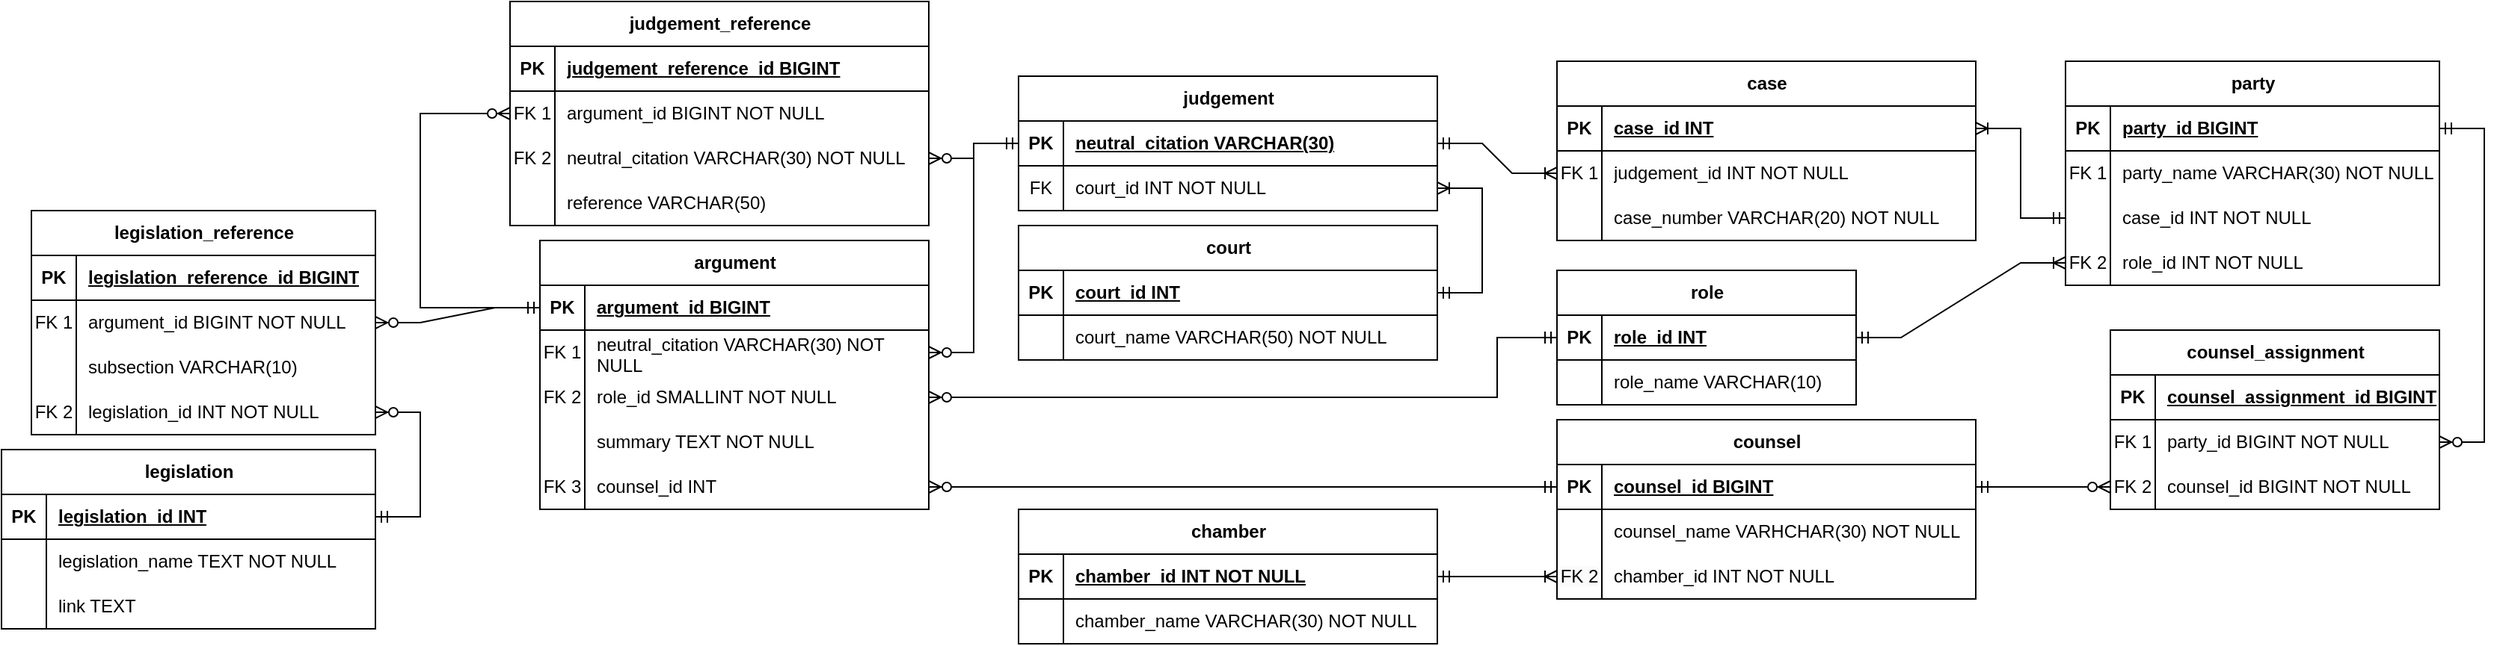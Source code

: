 <mxfile version="26.0.9">
  <diagram id="R2lEEEUBdFMjLlhIrx00" name="Page-1">
    <mxGraphModel dx="795" dy="743" grid="1" gridSize="10" guides="1" tooltips="1" connect="1" arrows="1" fold="1" page="1" pageScale="1" pageWidth="850" pageHeight="1100" math="0" shadow="0" extFonts="Permanent Marker^https://fonts.googleapis.com/css?family=Permanent+Marker">
      <root>
        <mxCell id="0" />
        <mxCell id="1" parent="0" />
        <mxCell id="CV0YebOS7dmAgbZEb4iB-15" value="legislation" style="shape=table;startSize=30;container=1;collapsible=1;childLayout=tableLayout;fixedRows=1;rowLines=0;fontStyle=1;align=center;resizeLast=1;html=1;" parent="1" vertex="1">
          <mxGeometry x="160" y="690" width="250" height="120" as="geometry">
            <mxRectangle x="170" y="360" width="70" height="30" as="alternateBounds" />
          </mxGeometry>
        </mxCell>
        <mxCell id="CV0YebOS7dmAgbZEb4iB-16" value="" style="shape=tableRow;horizontal=0;startSize=0;swimlaneHead=0;swimlaneBody=0;fillColor=none;collapsible=0;dropTarget=0;points=[[0,0.5],[1,0.5]];portConstraint=eastwest;top=0;left=0;right=0;bottom=1;" parent="CV0YebOS7dmAgbZEb4iB-15" vertex="1">
          <mxGeometry y="30" width="250" height="30" as="geometry" />
        </mxCell>
        <mxCell id="CV0YebOS7dmAgbZEb4iB-17" value="PK" style="shape=partialRectangle;connectable=0;fillColor=none;top=0;left=0;bottom=0;right=0;fontStyle=1;overflow=hidden;whiteSpace=wrap;html=1;" parent="CV0YebOS7dmAgbZEb4iB-16" vertex="1">
          <mxGeometry width="30" height="30" as="geometry">
            <mxRectangle width="30" height="30" as="alternateBounds" />
          </mxGeometry>
        </mxCell>
        <mxCell id="CV0YebOS7dmAgbZEb4iB-18" value="legislation_id INT" style="shape=partialRectangle;connectable=0;fillColor=none;top=0;left=0;bottom=0;right=0;align=left;spacingLeft=6;fontStyle=5;overflow=hidden;whiteSpace=wrap;html=1;" parent="CV0YebOS7dmAgbZEb4iB-16" vertex="1">
          <mxGeometry x="30" width="220" height="30" as="geometry">
            <mxRectangle width="220" height="30" as="alternateBounds" />
          </mxGeometry>
        </mxCell>
        <mxCell id="-IST_wuVm28trIJ8qBSs-10" value="" style="shape=tableRow;horizontal=0;startSize=0;swimlaneHead=0;swimlaneBody=0;fillColor=none;collapsible=0;dropTarget=0;points=[[0,0.5],[1,0.5]];portConstraint=eastwest;top=0;left=0;right=0;bottom=0;" vertex="1" parent="CV0YebOS7dmAgbZEb4iB-15">
          <mxGeometry y="60" width="250" height="30" as="geometry" />
        </mxCell>
        <mxCell id="-IST_wuVm28trIJ8qBSs-11" value="" style="shape=partialRectangle;connectable=0;fillColor=none;top=0;left=0;bottom=0;right=0;editable=1;overflow=hidden;whiteSpace=wrap;html=1;" vertex="1" parent="-IST_wuVm28trIJ8qBSs-10">
          <mxGeometry width="30" height="30" as="geometry">
            <mxRectangle width="30" height="30" as="alternateBounds" />
          </mxGeometry>
        </mxCell>
        <mxCell id="-IST_wuVm28trIJ8qBSs-12" value="legislation_name TEXT NOT NULL" style="shape=partialRectangle;connectable=0;fillColor=none;top=0;left=0;bottom=0;right=0;align=left;spacingLeft=6;overflow=hidden;whiteSpace=wrap;html=1;" vertex="1" parent="-IST_wuVm28trIJ8qBSs-10">
          <mxGeometry x="30" width="220" height="30" as="geometry">
            <mxRectangle width="220" height="30" as="alternateBounds" />
          </mxGeometry>
        </mxCell>
        <mxCell id="CV0YebOS7dmAgbZEb4iB-19" value="" style="shape=tableRow;horizontal=0;startSize=0;swimlaneHead=0;swimlaneBody=0;fillColor=none;collapsible=0;dropTarget=0;points=[[0,0.5],[1,0.5]];portConstraint=eastwest;top=0;left=0;right=0;bottom=0;" parent="CV0YebOS7dmAgbZEb4iB-15" vertex="1">
          <mxGeometry y="90" width="250" height="30" as="geometry" />
        </mxCell>
        <mxCell id="CV0YebOS7dmAgbZEb4iB-20" value="" style="shape=partialRectangle;connectable=0;fillColor=none;top=0;left=0;bottom=0;right=0;editable=1;overflow=hidden;whiteSpace=wrap;html=1;" parent="CV0YebOS7dmAgbZEb4iB-19" vertex="1">
          <mxGeometry width="30" height="30" as="geometry">
            <mxRectangle width="30" height="30" as="alternateBounds" />
          </mxGeometry>
        </mxCell>
        <mxCell id="CV0YebOS7dmAgbZEb4iB-21" value="link TEXT" style="shape=partialRectangle;connectable=0;fillColor=none;top=0;left=0;bottom=0;right=0;align=left;spacingLeft=6;overflow=hidden;whiteSpace=wrap;html=1;" parent="CV0YebOS7dmAgbZEb4iB-19" vertex="1">
          <mxGeometry x="30" width="220" height="30" as="geometry">
            <mxRectangle width="220" height="30" as="alternateBounds" />
          </mxGeometry>
        </mxCell>
        <mxCell id="CV0YebOS7dmAgbZEb4iB-29" value="" style="shape=partialRectangle;connectable=0;fillColor=none;top=0;left=0;bottom=0;right=0;editable=1;overflow=hidden;whiteSpace=wrap;html=1;" parent="1" vertex="1">
          <mxGeometry x="170" y="510" width="30" height="30" as="geometry">
            <mxRectangle width="30" height="30" as="alternateBounds" />
          </mxGeometry>
        </mxCell>
        <mxCell id="CV0YebOS7dmAgbZEb4iB-37" value="legislation_reference" style="shape=table;startSize=30;container=1;collapsible=1;childLayout=tableLayout;fixedRows=1;rowLines=0;fontStyle=1;align=center;resizeLast=1;html=1;" parent="1" vertex="1">
          <mxGeometry x="180" y="530" width="230" height="150" as="geometry" />
        </mxCell>
        <mxCell id="CV0YebOS7dmAgbZEb4iB-38" value="" style="shape=tableRow;horizontal=0;startSize=0;swimlaneHead=0;swimlaneBody=0;fillColor=none;collapsible=0;dropTarget=0;points=[[0,0.5],[1,0.5]];portConstraint=eastwest;top=0;left=0;right=0;bottom=1;" parent="CV0YebOS7dmAgbZEb4iB-37" vertex="1">
          <mxGeometry y="30" width="230" height="30" as="geometry" />
        </mxCell>
        <mxCell id="CV0YebOS7dmAgbZEb4iB-39" value="PK" style="shape=partialRectangle;connectable=0;fillColor=none;top=0;left=0;bottom=0;right=0;fontStyle=1;overflow=hidden;whiteSpace=wrap;html=1;" parent="CV0YebOS7dmAgbZEb4iB-38" vertex="1">
          <mxGeometry width="30" height="30" as="geometry">
            <mxRectangle width="30" height="30" as="alternateBounds" />
          </mxGeometry>
        </mxCell>
        <mxCell id="CV0YebOS7dmAgbZEb4iB-40" value="legislation_reference_id BIGINT" style="shape=partialRectangle;connectable=0;fillColor=none;top=0;left=0;bottom=0;right=0;align=left;spacingLeft=6;fontStyle=5;overflow=hidden;whiteSpace=wrap;html=1;" parent="CV0YebOS7dmAgbZEb4iB-38" vertex="1">
          <mxGeometry x="30" width="200" height="30" as="geometry">
            <mxRectangle width="200" height="30" as="alternateBounds" />
          </mxGeometry>
        </mxCell>
        <mxCell id="CV0YebOS7dmAgbZEb4iB-41" value="" style="shape=tableRow;horizontal=0;startSize=0;swimlaneHead=0;swimlaneBody=0;fillColor=none;collapsible=0;dropTarget=0;points=[[0,0.5],[1,0.5]];portConstraint=eastwest;top=0;left=0;right=0;bottom=0;" parent="CV0YebOS7dmAgbZEb4iB-37" vertex="1">
          <mxGeometry y="60" width="230" height="30" as="geometry" />
        </mxCell>
        <mxCell id="CV0YebOS7dmAgbZEb4iB-42" value="FK 1" style="shape=partialRectangle;connectable=0;fillColor=none;top=0;left=0;bottom=0;right=0;editable=1;overflow=hidden;whiteSpace=wrap;html=1;" parent="CV0YebOS7dmAgbZEb4iB-41" vertex="1">
          <mxGeometry width="30" height="30" as="geometry">
            <mxRectangle width="30" height="30" as="alternateBounds" />
          </mxGeometry>
        </mxCell>
        <mxCell id="CV0YebOS7dmAgbZEb4iB-43" value="argument_id BIGINT NOT NULL" style="shape=partialRectangle;connectable=0;fillColor=none;top=0;left=0;bottom=0;right=0;align=left;spacingLeft=6;overflow=hidden;whiteSpace=wrap;html=1;" parent="CV0YebOS7dmAgbZEb4iB-41" vertex="1">
          <mxGeometry x="30" width="200" height="30" as="geometry">
            <mxRectangle width="200" height="30" as="alternateBounds" />
          </mxGeometry>
        </mxCell>
        <mxCell id="CV0YebOS7dmAgbZEb4iB-44" value="" style="shape=tableRow;horizontal=0;startSize=0;swimlaneHead=0;swimlaneBody=0;fillColor=none;collapsible=0;dropTarget=0;points=[[0,0.5],[1,0.5]];portConstraint=eastwest;top=0;left=0;right=0;bottom=0;" parent="CV0YebOS7dmAgbZEb4iB-37" vertex="1">
          <mxGeometry y="90" width="230" height="30" as="geometry" />
        </mxCell>
        <mxCell id="CV0YebOS7dmAgbZEb4iB-45" value="" style="shape=partialRectangle;connectable=0;fillColor=none;top=0;left=0;bottom=0;right=0;editable=1;overflow=hidden;whiteSpace=wrap;html=1;" parent="CV0YebOS7dmAgbZEb4iB-44" vertex="1">
          <mxGeometry width="30" height="30" as="geometry">
            <mxRectangle width="30" height="30" as="alternateBounds" />
          </mxGeometry>
        </mxCell>
        <mxCell id="CV0YebOS7dmAgbZEb4iB-46" value="subsection VARCHAR(10)" style="shape=partialRectangle;connectable=0;fillColor=none;top=0;left=0;bottom=0;right=0;align=left;spacingLeft=6;overflow=hidden;whiteSpace=wrap;html=1;" parent="CV0YebOS7dmAgbZEb4iB-44" vertex="1">
          <mxGeometry x="30" width="200" height="30" as="geometry">
            <mxRectangle width="200" height="30" as="alternateBounds" />
          </mxGeometry>
        </mxCell>
        <mxCell id="wPUcsYE1D-krxuByo9XF-1" value="" style="shape=tableRow;horizontal=0;startSize=0;swimlaneHead=0;swimlaneBody=0;fillColor=none;collapsible=0;dropTarget=0;points=[[0,0.5],[1,0.5]];portConstraint=eastwest;top=0;left=0;right=0;bottom=0;" parent="CV0YebOS7dmAgbZEb4iB-37" vertex="1">
          <mxGeometry y="120" width="230" height="30" as="geometry" />
        </mxCell>
        <mxCell id="wPUcsYE1D-krxuByo9XF-2" value="FK 2" style="shape=partialRectangle;connectable=0;fillColor=none;top=0;left=0;bottom=0;right=0;editable=1;overflow=hidden;whiteSpace=wrap;html=1;" parent="wPUcsYE1D-krxuByo9XF-1" vertex="1">
          <mxGeometry width="30" height="30" as="geometry">
            <mxRectangle width="30" height="30" as="alternateBounds" />
          </mxGeometry>
        </mxCell>
        <mxCell id="wPUcsYE1D-krxuByo9XF-3" value="legislation_id INT NOT NULL" style="shape=partialRectangle;connectable=0;fillColor=none;top=0;left=0;bottom=0;right=0;align=left;spacingLeft=6;overflow=hidden;whiteSpace=wrap;html=1;" parent="wPUcsYE1D-krxuByo9XF-1" vertex="1">
          <mxGeometry x="30" width="200" height="30" as="geometry">
            <mxRectangle width="200" height="30" as="alternateBounds" />
          </mxGeometry>
        </mxCell>
        <mxCell id="CV0YebOS7dmAgbZEb4iB-52" value="judgement" style="shape=table;startSize=30;container=1;collapsible=1;childLayout=tableLayout;fixedRows=1;rowLines=0;fontStyle=1;align=center;resizeLast=1;html=1;" parent="1" vertex="1">
          <mxGeometry x="840" y="440" width="280" height="90" as="geometry" />
        </mxCell>
        <mxCell id="CV0YebOS7dmAgbZEb4iB-53" value="" style="shape=tableRow;horizontal=0;startSize=0;swimlaneHead=0;swimlaneBody=0;fillColor=none;collapsible=0;dropTarget=0;points=[[0,0.5],[1,0.5]];portConstraint=eastwest;top=0;left=0;right=0;bottom=1;" parent="CV0YebOS7dmAgbZEb4iB-52" vertex="1">
          <mxGeometry y="30" width="280" height="30" as="geometry" />
        </mxCell>
        <mxCell id="CV0YebOS7dmAgbZEb4iB-54" value="PK" style="shape=partialRectangle;connectable=0;fillColor=none;top=0;left=0;bottom=0;right=0;fontStyle=1;overflow=hidden;whiteSpace=wrap;html=1;" parent="CV0YebOS7dmAgbZEb4iB-53" vertex="1">
          <mxGeometry width="30" height="30" as="geometry">
            <mxRectangle width="30" height="30" as="alternateBounds" />
          </mxGeometry>
        </mxCell>
        <mxCell id="CV0YebOS7dmAgbZEb4iB-55" value="neutral_citation VARCHAR(30)" style="shape=partialRectangle;connectable=0;fillColor=none;top=0;left=0;bottom=0;right=0;align=left;spacingLeft=6;fontStyle=5;overflow=hidden;whiteSpace=wrap;html=1;" parent="CV0YebOS7dmAgbZEb4iB-53" vertex="1">
          <mxGeometry x="30" width="250" height="30" as="geometry">
            <mxRectangle width="250" height="30" as="alternateBounds" />
          </mxGeometry>
        </mxCell>
        <mxCell id="CV0YebOS7dmAgbZEb4iB-59" value="" style="shape=tableRow;horizontal=0;startSize=0;swimlaneHead=0;swimlaneBody=0;fillColor=none;collapsible=0;dropTarget=0;points=[[0,0.5],[1,0.5]];portConstraint=eastwest;top=0;left=0;right=0;bottom=0;" parent="CV0YebOS7dmAgbZEb4iB-52" vertex="1">
          <mxGeometry y="60" width="280" height="30" as="geometry" />
        </mxCell>
        <mxCell id="CV0YebOS7dmAgbZEb4iB-60" value="FK" style="shape=partialRectangle;connectable=0;fillColor=none;top=0;left=0;bottom=0;right=0;editable=1;overflow=hidden;whiteSpace=wrap;html=1;" parent="CV0YebOS7dmAgbZEb4iB-59" vertex="1">
          <mxGeometry width="30" height="30" as="geometry">
            <mxRectangle width="30" height="30" as="alternateBounds" />
          </mxGeometry>
        </mxCell>
        <mxCell id="CV0YebOS7dmAgbZEb4iB-61" value="court_id INT NOT NULL" style="shape=partialRectangle;connectable=0;fillColor=none;top=0;left=0;bottom=0;right=0;align=left;spacingLeft=6;overflow=hidden;whiteSpace=wrap;html=1;" parent="CV0YebOS7dmAgbZEb4iB-59" vertex="1">
          <mxGeometry x="30" width="250" height="30" as="geometry">
            <mxRectangle width="250" height="30" as="alternateBounds" />
          </mxGeometry>
        </mxCell>
        <mxCell id="CV0YebOS7dmAgbZEb4iB-69" value="judgement_reference" style="shape=table;startSize=30;container=1;collapsible=1;childLayout=tableLayout;fixedRows=1;rowLines=0;fontStyle=1;align=center;resizeLast=1;html=1;" parent="1" vertex="1">
          <mxGeometry x="500" y="390" width="280" height="150" as="geometry" />
        </mxCell>
        <mxCell id="CV0YebOS7dmAgbZEb4iB-70" value="" style="shape=tableRow;horizontal=0;startSize=0;swimlaneHead=0;swimlaneBody=0;fillColor=none;collapsible=0;dropTarget=0;points=[[0,0.5],[1,0.5]];portConstraint=eastwest;top=0;left=0;right=0;bottom=1;" parent="CV0YebOS7dmAgbZEb4iB-69" vertex="1">
          <mxGeometry y="30" width="280" height="30" as="geometry" />
        </mxCell>
        <mxCell id="CV0YebOS7dmAgbZEb4iB-71" value="PK" style="shape=partialRectangle;connectable=0;fillColor=none;top=0;left=0;bottom=0;right=0;fontStyle=1;overflow=hidden;whiteSpace=wrap;html=1;" parent="CV0YebOS7dmAgbZEb4iB-70" vertex="1">
          <mxGeometry width="30" height="30" as="geometry">
            <mxRectangle width="30" height="30" as="alternateBounds" />
          </mxGeometry>
        </mxCell>
        <mxCell id="CV0YebOS7dmAgbZEb4iB-72" value="judgement_reference_id BIGINT" style="shape=partialRectangle;connectable=0;fillColor=none;top=0;left=0;bottom=0;right=0;align=left;spacingLeft=6;fontStyle=5;overflow=hidden;whiteSpace=wrap;html=1;" parent="CV0YebOS7dmAgbZEb4iB-70" vertex="1">
          <mxGeometry x="30" width="250" height="30" as="geometry">
            <mxRectangle width="250" height="30" as="alternateBounds" />
          </mxGeometry>
        </mxCell>
        <mxCell id="CV0YebOS7dmAgbZEb4iB-73" value="" style="shape=tableRow;horizontal=0;startSize=0;swimlaneHead=0;swimlaneBody=0;fillColor=none;collapsible=0;dropTarget=0;points=[[0,0.5],[1,0.5]];portConstraint=eastwest;top=0;left=0;right=0;bottom=0;" parent="CV0YebOS7dmAgbZEb4iB-69" vertex="1">
          <mxGeometry y="60" width="280" height="30" as="geometry" />
        </mxCell>
        <mxCell id="CV0YebOS7dmAgbZEb4iB-74" value="FK 1" style="shape=partialRectangle;connectable=0;fillColor=none;top=0;left=0;bottom=0;right=0;editable=1;overflow=hidden;whiteSpace=wrap;html=1;" parent="CV0YebOS7dmAgbZEb4iB-73" vertex="1">
          <mxGeometry width="30" height="30" as="geometry">
            <mxRectangle width="30" height="30" as="alternateBounds" />
          </mxGeometry>
        </mxCell>
        <mxCell id="CV0YebOS7dmAgbZEb4iB-75" value="argument_id BIGINT NOT NULL" style="shape=partialRectangle;connectable=0;fillColor=none;top=0;left=0;bottom=0;right=0;align=left;spacingLeft=6;overflow=hidden;whiteSpace=wrap;html=1;" parent="CV0YebOS7dmAgbZEb4iB-73" vertex="1">
          <mxGeometry x="30" width="250" height="30" as="geometry">
            <mxRectangle width="250" height="30" as="alternateBounds" />
          </mxGeometry>
        </mxCell>
        <mxCell id="CV0YebOS7dmAgbZEb4iB-84" value="" style="shape=tableRow;horizontal=0;startSize=0;swimlaneHead=0;swimlaneBody=0;fillColor=none;collapsible=0;dropTarget=0;points=[[0,0.5],[1,0.5]];portConstraint=eastwest;top=0;left=0;right=0;bottom=0;" parent="CV0YebOS7dmAgbZEb4iB-69" vertex="1">
          <mxGeometry y="90" width="280" height="30" as="geometry" />
        </mxCell>
        <mxCell id="CV0YebOS7dmAgbZEb4iB-85" value="FK 2" style="shape=partialRectangle;connectable=0;fillColor=none;top=0;left=0;bottom=0;right=0;editable=1;overflow=hidden;whiteSpace=wrap;html=1;" parent="CV0YebOS7dmAgbZEb4iB-84" vertex="1">
          <mxGeometry width="30" height="30" as="geometry">
            <mxRectangle width="30" height="30" as="alternateBounds" />
          </mxGeometry>
        </mxCell>
        <mxCell id="CV0YebOS7dmAgbZEb4iB-86" value="neutral_citation VARCHAR(30) NOT NULL" style="shape=partialRectangle;connectable=0;fillColor=none;top=0;left=0;bottom=0;right=0;align=left;spacingLeft=6;overflow=hidden;whiteSpace=wrap;html=1;" parent="CV0YebOS7dmAgbZEb4iB-84" vertex="1">
          <mxGeometry x="30" width="250" height="30" as="geometry">
            <mxRectangle width="250" height="30" as="alternateBounds" />
          </mxGeometry>
        </mxCell>
        <mxCell id="CV0YebOS7dmAgbZEb4iB-76" value="" style="shape=tableRow;horizontal=0;startSize=0;swimlaneHead=0;swimlaneBody=0;fillColor=none;collapsible=0;dropTarget=0;points=[[0,0.5],[1,0.5]];portConstraint=eastwest;top=0;left=0;right=0;bottom=0;" parent="CV0YebOS7dmAgbZEb4iB-69" vertex="1">
          <mxGeometry y="120" width="280" height="30" as="geometry" />
        </mxCell>
        <mxCell id="CV0YebOS7dmAgbZEb4iB-77" value="" style="shape=partialRectangle;connectable=0;fillColor=none;top=0;left=0;bottom=0;right=0;editable=1;overflow=hidden;whiteSpace=wrap;html=1;" parent="CV0YebOS7dmAgbZEb4iB-76" vertex="1">
          <mxGeometry width="30" height="30" as="geometry">
            <mxRectangle width="30" height="30" as="alternateBounds" />
          </mxGeometry>
        </mxCell>
        <mxCell id="CV0YebOS7dmAgbZEb4iB-78" value="reference VARCHAR(50)" style="shape=partialRectangle;connectable=0;fillColor=none;top=0;left=0;bottom=0;right=0;align=left;spacingLeft=6;overflow=hidden;whiteSpace=wrap;html=1;" parent="CV0YebOS7dmAgbZEb4iB-76" vertex="1">
          <mxGeometry x="30" width="250" height="30" as="geometry">
            <mxRectangle width="250" height="30" as="alternateBounds" />
          </mxGeometry>
        </mxCell>
        <mxCell id="CV0YebOS7dmAgbZEb4iB-87" value="case" style="shape=table;startSize=30;container=1;collapsible=1;childLayout=tableLayout;fixedRows=1;rowLines=0;fontStyle=1;align=center;resizeLast=1;html=1;" parent="1" vertex="1">
          <mxGeometry x="1200" y="430" width="280" height="120" as="geometry" />
        </mxCell>
        <mxCell id="CV0YebOS7dmAgbZEb4iB-88" value="" style="shape=tableRow;horizontal=0;startSize=0;swimlaneHead=0;swimlaneBody=0;fillColor=none;collapsible=0;dropTarget=0;points=[[0,0.5],[1,0.5]];portConstraint=eastwest;top=0;left=0;right=0;bottom=1;" parent="CV0YebOS7dmAgbZEb4iB-87" vertex="1">
          <mxGeometry y="30" width="280" height="30" as="geometry" />
        </mxCell>
        <mxCell id="CV0YebOS7dmAgbZEb4iB-89" value="PK" style="shape=partialRectangle;connectable=0;fillColor=none;top=0;left=0;bottom=0;right=0;fontStyle=1;overflow=hidden;whiteSpace=wrap;html=1;" parent="CV0YebOS7dmAgbZEb4iB-88" vertex="1">
          <mxGeometry width="30" height="30" as="geometry">
            <mxRectangle width="30" height="30" as="alternateBounds" />
          </mxGeometry>
        </mxCell>
        <mxCell id="CV0YebOS7dmAgbZEb4iB-90" value="case_id INT" style="shape=partialRectangle;connectable=0;fillColor=none;top=0;left=0;bottom=0;right=0;align=left;spacingLeft=6;fontStyle=5;overflow=hidden;whiteSpace=wrap;html=1;" parent="CV0YebOS7dmAgbZEb4iB-88" vertex="1">
          <mxGeometry x="30" width="250" height="30" as="geometry">
            <mxRectangle width="250" height="30" as="alternateBounds" />
          </mxGeometry>
        </mxCell>
        <mxCell id="CV0YebOS7dmAgbZEb4iB-91" value="" style="shape=tableRow;horizontal=0;startSize=0;swimlaneHead=0;swimlaneBody=0;fillColor=none;collapsible=0;dropTarget=0;points=[[0,0.5],[1,0.5]];portConstraint=eastwest;top=0;left=0;right=0;bottom=0;" parent="CV0YebOS7dmAgbZEb4iB-87" vertex="1">
          <mxGeometry y="60" width="280" height="30" as="geometry" />
        </mxCell>
        <mxCell id="CV0YebOS7dmAgbZEb4iB-92" value="FK 1" style="shape=partialRectangle;connectable=0;fillColor=none;top=0;left=0;bottom=0;right=0;editable=1;overflow=hidden;whiteSpace=wrap;html=1;" parent="CV0YebOS7dmAgbZEb4iB-91" vertex="1">
          <mxGeometry width="30" height="30" as="geometry">
            <mxRectangle width="30" height="30" as="alternateBounds" />
          </mxGeometry>
        </mxCell>
        <mxCell id="CV0YebOS7dmAgbZEb4iB-93" value="judgement_id INT NOT NULL" style="shape=partialRectangle;connectable=0;fillColor=none;top=0;left=0;bottom=0;right=0;align=left;spacingLeft=6;overflow=hidden;whiteSpace=wrap;html=1;" parent="CV0YebOS7dmAgbZEb4iB-91" vertex="1">
          <mxGeometry x="30" width="250" height="30" as="geometry">
            <mxRectangle width="250" height="30" as="alternateBounds" />
          </mxGeometry>
        </mxCell>
        <mxCell id="CV0YebOS7dmAgbZEb4iB-94" value="" style="shape=tableRow;horizontal=0;startSize=0;swimlaneHead=0;swimlaneBody=0;fillColor=none;collapsible=0;dropTarget=0;points=[[0,0.5],[1,0.5]];portConstraint=eastwest;top=0;left=0;right=0;bottom=0;" parent="CV0YebOS7dmAgbZEb4iB-87" vertex="1">
          <mxGeometry y="90" width="280" height="30" as="geometry" />
        </mxCell>
        <mxCell id="CV0YebOS7dmAgbZEb4iB-95" value="" style="shape=partialRectangle;connectable=0;fillColor=none;top=0;left=0;bottom=0;right=0;editable=1;overflow=hidden;whiteSpace=wrap;html=1;" parent="CV0YebOS7dmAgbZEb4iB-94" vertex="1">
          <mxGeometry width="30" height="30" as="geometry">
            <mxRectangle width="30" height="30" as="alternateBounds" />
          </mxGeometry>
        </mxCell>
        <mxCell id="CV0YebOS7dmAgbZEb4iB-96" value="case_number VARCHAR(20) NOT NULL" style="shape=partialRectangle;connectable=0;fillColor=none;top=0;left=0;bottom=0;right=0;align=left;spacingLeft=6;overflow=hidden;whiteSpace=wrap;html=1;" parent="CV0YebOS7dmAgbZEb4iB-94" vertex="1">
          <mxGeometry x="30" width="250" height="30" as="geometry">
            <mxRectangle width="250" height="30" as="alternateBounds" />
          </mxGeometry>
        </mxCell>
        <mxCell id="CV0YebOS7dmAgbZEb4iB-108" value="court" style="shape=table;startSize=30;container=1;collapsible=1;childLayout=tableLayout;fixedRows=1;rowLines=0;fontStyle=1;align=center;resizeLast=1;html=1;" parent="1" vertex="1">
          <mxGeometry x="840" y="540" width="280" height="90" as="geometry" />
        </mxCell>
        <mxCell id="CV0YebOS7dmAgbZEb4iB-109" value="" style="shape=tableRow;horizontal=0;startSize=0;swimlaneHead=0;swimlaneBody=0;fillColor=none;collapsible=0;dropTarget=0;points=[[0,0.5],[1,0.5]];portConstraint=eastwest;top=0;left=0;right=0;bottom=1;" parent="CV0YebOS7dmAgbZEb4iB-108" vertex="1">
          <mxGeometry y="30" width="280" height="30" as="geometry" />
        </mxCell>
        <mxCell id="CV0YebOS7dmAgbZEb4iB-110" value="PK" style="shape=partialRectangle;connectable=0;fillColor=none;top=0;left=0;bottom=0;right=0;fontStyle=1;overflow=hidden;whiteSpace=wrap;html=1;" parent="CV0YebOS7dmAgbZEb4iB-109" vertex="1">
          <mxGeometry width="30" height="30" as="geometry">
            <mxRectangle width="30" height="30" as="alternateBounds" />
          </mxGeometry>
        </mxCell>
        <mxCell id="CV0YebOS7dmAgbZEb4iB-111" value="court_id INT" style="shape=partialRectangle;connectable=0;fillColor=none;top=0;left=0;bottom=0;right=0;align=left;spacingLeft=6;fontStyle=5;overflow=hidden;whiteSpace=wrap;html=1;" parent="CV0YebOS7dmAgbZEb4iB-109" vertex="1">
          <mxGeometry x="30" width="250" height="30" as="geometry">
            <mxRectangle width="250" height="30" as="alternateBounds" />
          </mxGeometry>
        </mxCell>
        <mxCell id="CV0YebOS7dmAgbZEb4iB-112" value="" style="shape=tableRow;horizontal=0;startSize=0;swimlaneHead=0;swimlaneBody=0;fillColor=none;collapsible=0;dropTarget=0;points=[[0,0.5],[1,0.5]];portConstraint=eastwest;top=0;left=0;right=0;bottom=0;" parent="CV0YebOS7dmAgbZEb4iB-108" vertex="1">
          <mxGeometry y="60" width="280" height="30" as="geometry" />
        </mxCell>
        <mxCell id="CV0YebOS7dmAgbZEb4iB-113" value="" style="shape=partialRectangle;connectable=0;fillColor=none;top=0;left=0;bottom=0;right=0;editable=1;overflow=hidden;whiteSpace=wrap;html=1;" parent="CV0YebOS7dmAgbZEb4iB-112" vertex="1">
          <mxGeometry width="30" height="30" as="geometry">
            <mxRectangle width="30" height="30" as="alternateBounds" />
          </mxGeometry>
        </mxCell>
        <mxCell id="CV0YebOS7dmAgbZEb4iB-114" value="court_name VARCHAR(50) NOT NULL" style="shape=partialRectangle;connectable=0;fillColor=none;top=0;left=0;bottom=0;right=0;align=left;spacingLeft=6;overflow=hidden;whiteSpace=wrap;html=1;" parent="CV0YebOS7dmAgbZEb4iB-112" vertex="1">
          <mxGeometry x="30" width="250" height="30" as="geometry">
            <mxRectangle width="250" height="30" as="alternateBounds" />
          </mxGeometry>
        </mxCell>
        <mxCell id="CV0YebOS7dmAgbZEb4iB-127" value="party" style="shape=table;startSize=30;container=1;collapsible=1;childLayout=tableLayout;fixedRows=1;rowLines=0;fontStyle=1;align=center;resizeLast=1;html=1;" parent="1" vertex="1">
          <mxGeometry x="1540" y="430" width="250" height="150" as="geometry" />
        </mxCell>
        <mxCell id="CV0YebOS7dmAgbZEb4iB-128" value="" style="shape=tableRow;horizontal=0;startSize=0;swimlaneHead=0;swimlaneBody=0;fillColor=none;collapsible=0;dropTarget=0;points=[[0,0.5],[1,0.5]];portConstraint=eastwest;top=0;left=0;right=0;bottom=1;" parent="CV0YebOS7dmAgbZEb4iB-127" vertex="1">
          <mxGeometry y="30" width="250" height="30" as="geometry" />
        </mxCell>
        <mxCell id="CV0YebOS7dmAgbZEb4iB-129" value="PK" style="shape=partialRectangle;connectable=0;fillColor=none;top=0;left=0;bottom=0;right=0;fontStyle=1;overflow=hidden;whiteSpace=wrap;html=1;" parent="CV0YebOS7dmAgbZEb4iB-128" vertex="1">
          <mxGeometry width="30" height="30" as="geometry">
            <mxRectangle width="30" height="30" as="alternateBounds" />
          </mxGeometry>
        </mxCell>
        <mxCell id="CV0YebOS7dmAgbZEb4iB-130" value="party_id BIGINT" style="shape=partialRectangle;connectable=0;fillColor=none;top=0;left=0;bottom=0;right=0;align=left;spacingLeft=6;fontStyle=5;overflow=hidden;whiteSpace=wrap;html=1;" parent="CV0YebOS7dmAgbZEb4iB-128" vertex="1">
          <mxGeometry x="30" width="220" height="30" as="geometry">
            <mxRectangle width="220" height="30" as="alternateBounds" />
          </mxGeometry>
        </mxCell>
        <mxCell id="CV0YebOS7dmAgbZEb4iB-131" value="" style="shape=tableRow;horizontal=0;startSize=0;swimlaneHead=0;swimlaneBody=0;fillColor=none;collapsible=0;dropTarget=0;points=[[0,0.5],[1,0.5]];portConstraint=eastwest;top=0;left=0;right=0;bottom=0;" parent="CV0YebOS7dmAgbZEb4iB-127" vertex="1">
          <mxGeometry y="60" width="250" height="30" as="geometry" />
        </mxCell>
        <mxCell id="CV0YebOS7dmAgbZEb4iB-132" value="FK 1" style="shape=partialRectangle;connectable=0;fillColor=none;top=0;left=0;bottom=0;right=0;editable=1;overflow=hidden;whiteSpace=wrap;html=1;" parent="CV0YebOS7dmAgbZEb4iB-131" vertex="1">
          <mxGeometry width="30" height="30" as="geometry">
            <mxRectangle width="30" height="30" as="alternateBounds" />
          </mxGeometry>
        </mxCell>
        <mxCell id="CV0YebOS7dmAgbZEb4iB-133" value="party_name VARCHAR(30) NOT NULL" style="shape=partialRectangle;connectable=0;fillColor=none;top=0;left=0;bottom=0;right=0;align=left;spacingLeft=6;overflow=hidden;whiteSpace=wrap;html=1;" parent="CV0YebOS7dmAgbZEb4iB-131" vertex="1">
          <mxGeometry x="30" width="220" height="30" as="geometry">
            <mxRectangle width="220" height="30" as="alternateBounds" />
          </mxGeometry>
        </mxCell>
        <mxCell id="CV0YebOS7dmAgbZEb4iB-134" value="" style="shape=tableRow;horizontal=0;startSize=0;swimlaneHead=0;swimlaneBody=0;fillColor=none;collapsible=0;dropTarget=0;points=[[0,0.5],[1,0.5]];portConstraint=eastwest;top=0;left=0;right=0;bottom=0;" parent="CV0YebOS7dmAgbZEb4iB-127" vertex="1">
          <mxGeometry y="90" width="250" height="30" as="geometry" />
        </mxCell>
        <mxCell id="CV0YebOS7dmAgbZEb4iB-135" value="" style="shape=partialRectangle;connectable=0;fillColor=none;top=0;left=0;bottom=0;right=0;editable=1;overflow=hidden;whiteSpace=wrap;html=1;" parent="CV0YebOS7dmAgbZEb4iB-134" vertex="1">
          <mxGeometry width="30" height="30" as="geometry">
            <mxRectangle width="30" height="30" as="alternateBounds" />
          </mxGeometry>
        </mxCell>
        <mxCell id="CV0YebOS7dmAgbZEb4iB-136" value="case_id INT NOT NULL" style="shape=partialRectangle;connectable=0;fillColor=none;top=0;left=0;bottom=0;right=0;align=left;spacingLeft=6;overflow=hidden;whiteSpace=wrap;html=1;" parent="CV0YebOS7dmAgbZEb4iB-134" vertex="1">
          <mxGeometry x="30" width="220" height="30" as="geometry">
            <mxRectangle width="220" height="30" as="alternateBounds" />
          </mxGeometry>
        </mxCell>
        <mxCell id="CV0YebOS7dmAgbZEb4iB-137" value="" style="shape=tableRow;horizontal=0;startSize=0;swimlaneHead=0;swimlaneBody=0;fillColor=none;collapsible=0;dropTarget=0;points=[[0,0.5],[1,0.5]];portConstraint=eastwest;top=0;left=0;right=0;bottom=0;" parent="CV0YebOS7dmAgbZEb4iB-127" vertex="1">
          <mxGeometry y="120" width="250" height="30" as="geometry" />
        </mxCell>
        <mxCell id="CV0YebOS7dmAgbZEb4iB-138" value="FK 2" style="shape=partialRectangle;connectable=0;fillColor=none;top=0;left=0;bottom=0;right=0;editable=1;overflow=hidden;whiteSpace=wrap;html=1;" parent="CV0YebOS7dmAgbZEb4iB-137" vertex="1">
          <mxGeometry width="30" height="30" as="geometry">
            <mxRectangle width="30" height="30" as="alternateBounds" />
          </mxGeometry>
        </mxCell>
        <mxCell id="CV0YebOS7dmAgbZEb4iB-139" value="role_id INT NOT NULL" style="shape=partialRectangle;connectable=0;fillColor=none;top=0;left=0;bottom=0;right=0;align=left;spacingLeft=6;overflow=hidden;whiteSpace=wrap;html=1;" parent="CV0YebOS7dmAgbZEb4iB-137" vertex="1">
          <mxGeometry x="30" width="220" height="30" as="geometry">
            <mxRectangle width="220" height="30" as="alternateBounds" />
          </mxGeometry>
        </mxCell>
        <mxCell id="CV0YebOS7dmAgbZEb4iB-140" value="role" style="shape=table;startSize=30;container=1;collapsible=1;childLayout=tableLayout;fixedRows=1;rowLines=0;fontStyle=1;align=center;resizeLast=1;html=1;" parent="1" vertex="1">
          <mxGeometry x="1200" y="570" width="200" height="90" as="geometry" />
        </mxCell>
        <mxCell id="CV0YebOS7dmAgbZEb4iB-141" value="" style="shape=tableRow;horizontal=0;startSize=0;swimlaneHead=0;swimlaneBody=0;fillColor=none;collapsible=0;dropTarget=0;points=[[0,0.5],[1,0.5]];portConstraint=eastwest;top=0;left=0;right=0;bottom=1;" parent="CV0YebOS7dmAgbZEb4iB-140" vertex="1">
          <mxGeometry y="30" width="200" height="30" as="geometry" />
        </mxCell>
        <mxCell id="CV0YebOS7dmAgbZEb4iB-142" value="PK" style="shape=partialRectangle;connectable=0;fillColor=none;top=0;left=0;bottom=0;right=0;fontStyle=1;overflow=hidden;whiteSpace=wrap;html=1;" parent="CV0YebOS7dmAgbZEb4iB-141" vertex="1">
          <mxGeometry width="30" height="30" as="geometry">
            <mxRectangle width="30" height="30" as="alternateBounds" />
          </mxGeometry>
        </mxCell>
        <mxCell id="CV0YebOS7dmAgbZEb4iB-143" value="role_id INT" style="shape=partialRectangle;connectable=0;fillColor=none;top=0;left=0;bottom=0;right=0;align=left;spacingLeft=6;fontStyle=5;overflow=hidden;whiteSpace=wrap;html=1;" parent="CV0YebOS7dmAgbZEb4iB-141" vertex="1">
          <mxGeometry x="30" width="170" height="30" as="geometry">
            <mxRectangle width="170" height="30" as="alternateBounds" />
          </mxGeometry>
        </mxCell>
        <mxCell id="CV0YebOS7dmAgbZEb4iB-144" value="" style="shape=tableRow;horizontal=0;startSize=0;swimlaneHead=0;swimlaneBody=0;fillColor=none;collapsible=0;dropTarget=0;points=[[0,0.5],[1,0.5]];portConstraint=eastwest;top=0;left=0;right=0;bottom=0;" parent="CV0YebOS7dmAgbZEb4iB-140" vertex="1">
          <mxGeometry y="60" width="200" height="30" as="geometry" />
        </mxCell>
        <mxCell id="CV0YebOS7dmAgbZEb4iB-145" value="" style="shape=partialRectangle;connectable=0;fillColor=none;top=0;left=0;bottom=0;right=0;editable=1;overflow=hidden;whiteSpace=wrap;html=1;" parent="CV0YebOS7dmAgbZEb4iB-144" vertex="1">
          <mxGeometry width="30" height="30" as="geometry">
            <mxRectangle width="30" height="30" as="alternateBounds" />
          </mxGeometry>
        </mxCell>
        <mxCell id="CV0YebOS7dmAgbZEb4iB-146" value="role_name VARCHAR(10)" style="shape=partialRectangle;connectable=0;fillColor=none;top=0;left=0;bottom=0;right=0;align=left;spacingLeft=6;overflow=hidden;whiteSpace=wrap;html=1;" parent="CV0YebOS7dmAgbZEb4iB-144" vertex="1">
          <mxGeometry x="30" width="170" height="30" as="geometry">
            <mxRectangle width="170" height="30" as="alternateBounds" />
          </mxGeometry>
        </mxCell>
        <mxCell id="CV0YebOS7dmAgbZEb4iB-155" value="counsel_assignment" style="shape=table;startSize=30;container=1;collapsible=1;childLayout=tableLayout;fixedRows=1;rowLines=0;fontStyle=1;align=center;resizeLast=1;html=1;" parent="1" vertex="1">
          <mxGeometry x="1570" y="610" width="220" height="120" as="geometry" />
        </mxCell>
        <mxCell id="CV0YebOS7dmAgbZEb4iB-156" value="" style="shape=tableRow;horizontal=0;startSize=0;swimlaneHead=0;swimlaneBody=0;fillColor=none;collapsible=0;dropTarget=0;points=[[0,0.5],[1,0.5]];portConstraint=eastwest;top=0;left=0;right=0;bottom=1;" parent="CV0YebOS7dmAgbZEb4iB-155" vertex="1">
          <mxGeometry y="30" width="220" height="30" as="geometry" />
        </mxCell>
        <mxCell id="CV0YebOS7dmAgbZEb4iB-157" value="PK" style="shape=partialRectangle;connectable=0;fillColor=none;top=0;left=0;bottom=0;right=0;fontStyle=1;overflow=hidden;whiteSpace=wrap;html=1;" parent="CV0YebOS7dmAgbZEb4iB-156" vertex="1">
          <mxGeometry width="30" height="30" as="geometry">
            <mxRectangle width="30" height="30" as="alternateBounds" />
          </mxGeometry>
        </mxCell>
        <mxCell id="CV0YebOS7dmAgbZEb4iB-158" value="counsel_assignment_id BIGINT" style="shape=partialRectangle;connectable=0;fillColor=none;top=0;left=0;bottom=0;right=0;align=left;spacingLeft=6;fontStyle=5;overflow=hidden;whiteSpace=wrap;html=1;" parent="CV0YebOS7dmAgbZEb4iB-156" vertex="1">
          <mxGeometry x="30" width="190" height="30" as="geometry">
            <mxRectangle width="190" height="30" as="alternateBounds" />
          </mxGeometry>
        </mxCell>
        <mxCell id="CV0YebOS7dmAgbZEb4iB-159" value="" style="shape=tableRow;horizontal=0;startSize=0;swimlaneHead=0;swimlaneBody=0;fillColor=none;collapsible=0;dropTarget=0;points=[[0,0.5],[1,0.5]];portConstraint=eastwest;top=0;left=0;right=0;bottom=0;" parent="CV0YebOS7dmAgbZEb4iB-155" vertex="1">
          <mxGeometry y="60" width="220" height="30" as="geometry" />
        </mxCell>
        <mxCell id="CV0YebOS7dmAgbZEb4iB-160" value="FK 1" style="shape=partialRectangle;connectable=0;fillColor=none;top=0;left=0;bottom=0;right=0;editable=1;overflow=hidden;whiteSpace=wrap;html=1;" parent="CV0YebOS7dmAgbZEb4iB-159" vertex="1">
          <mxGeometry width="30" height="30" as="geometry">
            <mxRectangle width="30" height="30" as="alternateBounds" />
          </mxGeometry>
        </mxCell>
        <mxCell id="CV0YebOS7dmAgbZEb4iB-161" value="party_id BIGINT NOT NULL" style="shape=partialRectangle;connectable=0;fillColor=none;top=0;left=0;bottom=0;right=0;align=left;spacingLeft=6;overflow=hidden;whiteSpace=wrap;html=1;" parent="CV0YebOS7dmAgbZEb4iB-159" vertex="1">
          <mxGeometry x="30" width="190" height="30" as="geometry">
            <mxRectangle width="190" height="30" as="alternateBounds" />
          </mxGeometry>
        </mxCell>
        <mxCell id="CV0YebOS7dmAgbZEb4iB-162" value="" style="shape=tableRow;horizontal=0;startSize=0;swimlaneHead=0;swimlaneBody=0;fillColor=none;collapsible=0;dropTarget=0;points=[[0,0.5],[1,0.5]];portConstraint=eastwest;top=0;left=0;right=0;bottom=0;" parent="CV0YebOS7dmAgbZEb4iB-155" vertex="1">
          <mxGeometry y="90" width="220" height="30" as="geometry" />
        </mxCell>
        <mxCell id="CV0YebOS7dmAgbZEb4iB-163" value="FK 2" style="shape=partialRectangle;connectable=0;fillColor=none;top=0;left=0;bottom=0;right=0;editable=1;overflow=hidden;whiteSpace=wrap;html=1;" parent="CV0YebOS7dmAgbZEb4iB-162" vertex="1">
          <mxGeometry width="30" height="30" as="geometry">
            <mxRectangle width="30" height="30" as="alternateBounds" />
          </mxGeometry>
        </mxCell>
        <mxCell id="CV0YebOS7dmAgbZEb4iB-164" value="counsel_id BIGINT NOT NULL" style="shape=partialRectangle;connectable=0;fillColor=none;top=0;left=0;bottom=0;right=0;align=left;spacingLeft=6;overflow=hidden;whiteSpace=wrap;html=1;" parent="CV0YebOS7dmAgbZEb4iB-162" vertex="1">
          <mxGeometry x="30" width="190" height="30" as="geometry">
            <mxRectangle width="190" height="30" as="alternateBounds" />
          </mxGeometry>
        </mxCell>
        <mxCell id="CV0YebOS7dmAgbZEb4iB-172" value="counsel" style="shape=table;startSize=30;container=1;collapsible=1;childLayout=tableLayout;fixedRows=1;rowLines=0;fontStyle=1;align=center;resizeLast=1;html=1;" parent="1" vertex="1">
          <mxGeometry x="1200" y="670" width="280" height="120" as="geometry" />
        </mxCell>
        <mxCell id="CV0YebOS7dmAgbZEb4iB-173" value="" style="shape=tableRow;horizontal=0;startSize=0;swimlaneHead=0;swimlaneBody=0;fillColor=none;collapsible=0;dropTarget=0;points=[[0,0.5],[1,0.5]];portConstraint=eastwest;top=0;left=0;right=0;bottom=1;" parent="CV0YebOS7dmAgbZEb4iB-172" vertex="1">
          <mxGeometry y="30" width="280" height="30" as="geometry" />
        </mxCell>
        <mxCell id="CV0YebOS7dmAgbZEb4iB-174" value="PK" style="shape=partialRectangle;connectable=0;fillColor=none;top=0;left=0;bottom=0;right=0;fontStyle=1;overflow=hidden;whiteSpace=wrap;html=1;" parent="CV0YebOS7dmAgbZEb4iB-173" vertex="1">
          <mxGeometry width="30" height="30" as="geometry">
            <mxRectangle width="30" height="30" as="alternateBounds" />
          </mxGeometry>
        </mxCell>
        <mxCell id="CV0YebOS7dmAgbZEb4iB-175" value="counsel_id BIGINT" style="shape=partialRectangle;connectable=0;fillColor=none;top=0;left=0;bottom=0;right=0;align=left;spacingLeft=6;fontStyle=5;overflow=hidden;whiteSpace=wrap;html=1;" parent="CV0YebOS7dmAgbZEb4iB-173" vertex="1">
          <mxGeometry x="30" width="250" height="30" as="geometry">
            <mxRectangle width="250" height="30" as="alternateBounds" />
          </mxGeometry>
        </mxCell>
        <mxCell id="CV0YebOS7dmAgbZEb4iB-176" value="" style="shape=tableRow;horizontal=0;startSize=0;swimlaneHead=0;swimlaneBody=0;fillColor=none;collapsible=0;dropTarget=0;points=[[0,0.5],[1,0.5]];portConstraint=eastwest;top=0;left=0;right=0;bottom=0;" parent="CV0YebOS7dmAgbZEb4iB-172" vertex="1">
          <mxGeometry y="60" width="280" height="30" as="geometry" />
        </mxCell>
        <mxCell id="CV0YebOS7dmAgbZEb4iB-177" value="" style="shape=partialRectangle;connectable=0;fillColor=none;top=0;left=0;bottom=0;right=0;editable=1;overflow=hidden;whiteSpace=wrap;html=1;" parent="CV0YebOS7dmAgbZEb4iB-176" vertex="1">
          <mxGeometry width="30" height="30" as="geometry">
            <mxRectangle width="30" height="30" as="alternateBounds" />
          </mxGeometry>
        </mxCell>
        <mxCell id="CV0YebOS7dmAgbZEb4iB-178" value="counsel_name VARHCHAR(30) NOT NULL" style="shape=partialRectangle;connectable=0;fillColor=none;top=0;left=0;bottom=0;right=0;align=left;spacingLeft=6;overflow=hidden;whiteSpace=wrap;html=1;" parent="CV0YebOS7dmAgbZEb4iB-176" vertex="1">
          <mxGeometry x="30" width="250" height="30" as="geometry">
            <mxRectangle width="250" height="30" as="alternateBounds" />
          </mxGeometry>
        </mxCell>
        <mxCell id="CV0YebOS7dmAgbZEb4iB-279" value="" style="shape=tableRow;horizontal=0;startSize=0;swimlaneHead=0;swimlaneBody=0;fillColor=none;collapsible=0;dropTarget=0;points=[[0,0.5],[1,0.5]];portConstraint=eastwest;top=0;left=0;right=0;bottom=0;" parent="CV0YebOS7dmAgbZEb4iB-172" vertex="1">
          <mxGeometry y="90" width="280" height="30" as="geometry" />
        </mxCell>
        <mxCell id="CV0YebOS7dmAgbZEb4iB-280" value="&lt;span style=&quot;color: rgb(0, 0, 0); font-family: Helvetica; font-size: 12px; font-style: normal; font-variant-ligatures: normal; font-variant-caps: normal; font-weight: 400; letter-spacing: normal; orphans: 2; text-align: center; text-indent: 0px; text-transform: none; widows: 2; word-spacing: 0px; -webkit-text-stroke-width: 0px; white-space: normal; background-color: rgb(251, 251, 251); text-decoration-thickness: initial; text-decoration-style: initial; text-decoration-color: initial; float: none; display: inline !important;&quot;&gt;FK 2&lt;/span&gt;" style="shape=partialRectangle;connectable=0;fillColor=none;top=0;left=0;bottom=0;right=0;editable=1;overflow=hidden;whiteSpace=wrap;html=1;" parent="CV0YebOS7dmAgbZEb4iB-279" vertex="1">
          <mxGeometry width="30" height="30" as="geometry">
            <mxRectangle width="30" height="30" as="alternateBounds" />
          </mxGeometry>
        </mxCell>
        <mxCell id="CV0YebOS7dmAgbZEb4iB-281" value="chamber_id INT NOT NULL" style="shape=partialRectangle;connectable=0;fillColor=none;top=0;left=0;bottom=0;right=0;align=left;spacingLeft=6;overflow=hidden;whiteSpace=wrap;html=1;" parent="CV0YebOS7dmAgbZEb4iB-279" vertex="1">
          <mxGeometry x="30" width="250" height="30" as="geometry">
            <mxRectangle width="250" height="30" as="alternateBounds" />
          </mxGeometry>
        </mxCell>
        <mxCell id="CV0YebOS7dmAgbZEb4iB-186" value="chamber" style="shape=table;startSize=30;container=1;collapsible=1;childLayout=tableLayout;fixedRows=1;rowLines=0;fontStyle=1;align=center;resizeLast=1;html=1;" parent="1" vertex="1">
          <mxGeometry x="840" y="730" width="280" height="90" as="geometry" />
        </mxCell>
        <mxCell id="CV0YebOS7dmAgbZEb4iB-187" value="" style="shape=tableRow;horizontal=0;startSize=0;swimlaneHead=0;swimlaneBody=0;fillColor=none;collapsible=0;dropTarget=0;points=[[0,0.5],[1,0.5]];portConstraint=eastwest;top=0;left=0;right=0;bottom=1;" parent="CV0YebOS7dmAgbZEb4iB-186" vertex="1">
          <mxGeometry y="30" width="280" height="30" as="geometry" />
        </mxCell>
        <mxCell id="CV0YebOS7dmAgbZEb4iB-188" value="PK" style="shape=partialRectangle;connectable=0;fillColor=none;top=0;left=0;bottom=0;right=0;fontStyle=1;overflow=hidden;whiteSpace=wrap;html=1;" parent="CV0YebOS7dmAgbZEb4iB-187" vertex="1">
          <mxGeometry width="30" height="30" as="geometry">
            <mxRectangle width="30" height="30" as="alternateBounds" />
          </mxGeometry>
        </mxCell>
        <mxCell id="CV0YebOS7dmAgbZEb4iB-189" value="chamber_id INT NOT NULL" style="shape=partialRectangle;connectable=0;fillColor=none;top=0;left=0;bottom=0;right=0;align=left;spacingLeft=6;fontStyle=5;overflow=hidden;whiteSpace=wrap;html=1;" parent="CV0YebOS7dmAgbZEb4iB-187" vertex="1">
          <mxGeometry x="30" width="250" height="30" as="geometry">
            <mxRectangle width="250" height="30" as="alternateBounds" />
          </mxGeometry>
        </mxCell>
        <mxCell id="CV0YebOS7dmAgbZEb4iB-190" value="" style="shape=tableRow;horizontal=0;startSize=0;swimlaneHead=0;swimlaneBody=0;fillColor=none;collapsible=0;dropTarget=0;points=[[0,0.5],[1,0.5]];portConstraint=eastwest;top=0;left=0;right=0;bottom=0;" parent="CV0YebOS7dmAgbZEb4iB-186" vertex="1">
          <mxGeometry y="60" width="280" height="30" as="geometry" />
        </mxCell>
        <mxCell id="CV0YebOS7dmAgbZEb4iB-191" value="" style="shape=partialRectangle;connectable=0;fillColor=none;top=0;left=0;bottom=0;right=0;editable=1;overflow=hidden;whiteSpace=wrap;html=1;" parent="CV0YebOS7dmAgbZEb4iB-190" vertex="1">
          <mxGeometry width="30" height="30" as="geometry">
            <mxRectangle width="30" height="30" as="alternateBounds" />
          </mxGeometry>
        </mxCell>
        <mxCell id="CV0YebOS7dmAgbZEb4iB-192" value="chamber_name VARCHAR(30) NOT NULL" style="shape=partialRectangle;connectable=0;fillColor=none;top=0;left=0;bottom=0;right=0;align=left;spacingLeft=6;overflow=hidden;whiteSpace=wrap;html=1;" parent="CV0YebOS7dmAgbZEb4iB-190" vertex="1">
          <mxGeometry x="30" width="250" height="30" as="geometry">
            <mxRectangle width="250" height="30" as="alternateBounds" />
          </mxGeometry>
        </mxCell>
        <mxCell id="CV0YebOS7dmAgbZEb4iB-200" value="" style="edgeStyle=entityRelationEdgeStyle;fontSize=12;html=1;endArrow=ERzeroToMany;startArrow=ERmandOne;rounded=0;exitX=0;exitY=0.5;exitDx=0;exitDy=0;" parent="1" source="eT6jPXufhJbdIltcZCCU-2" target="CV0YebOS7dmAgbZEb4iB-41" edge="1">
          <mxGeometry width="100" height="100" relative="1" as="geometry">
            <mxPoint x="840" y="480" as="sourcePoint" />
            <mxPoint x="940" y="380" as="targetPoint" />
          </mxGeometry>
        </mxCell>
        <mxCell id="CV0YebOS7dmAgbZEb4iB-205" value="" style="edgeStyle=entityRelationEdgeStyle;fontSize=12;html=1;endArrow=ERzeroToMany;startArrow=ERmandOne;rounded=0;exitX=1;exitY=0.5;exitDx=0;exitDy=0;entryX=1;entryY=0.5;entryDx=0;entryDy=0;" parent="1" source="CV0YebOS7dmAgbZEb4iB-16" target="wPUcsYE1D-krxuByo9XF-1" edge="1">
          <mxGeometry width="100" height="100" relative="1" as="geometry">
            <mxPoint x="570" y="480" as="sourcePoint" />
            <mxPoint x="670" y="380" as="targetPoint" />
          </mxGeometry>
        </mxCell>
        <mxCell id="CV0YebOS7dmAgbZEb4iB-206" value="" style="edgeStyle=orthogonalEdgeStyle;fontSize=12;html=1;endArrow=ERzeroToMany;startArrow=ERmandOne;rounded=0;exitX=0;exitY=0.5;exitDx=0;exitDy=0;entryX=0;entryY=0.5;entryDx=0;entryDy=0;" parent="1" source="eT6jPXufhJbdIltcZCCU-2" target="CV0YebOS7dmAgbZEb4iB-73" edge="1">
          <mxGeometry width="100" height="100" relative="1" as="geometry">
            <mxPoint x="850" y="403" as="sourcePoint" />
            <mxPoint x="770" y="335" as="targetPoint" />
            <Array as="points">
              <mxPoint x="440" y="595" />
              <mxPoint x="440" y="465" />
            </Array>
          </mxGeometry>
        </mxCell>
        <mxCell id="CV0YebOS7dmAgbZEb4iB-207" value="" style="edgeStyle=entityRelationEdgeStyle;fontSize=12;html=1;endArrow=ERzeroToMany;startArrow=ERmandOne;rounded=0;entryX=1;entryY=0.5;entryDx=0;entryDy=0;" parent="1" source="CV0YebOS7dmAgbZEb4iB-53" target="CV0YebOS7dmAgbZEb4iB-84" edge="1">
          <mxGeometry width="100" height="100" relative="1" as="geometry">
            <mxPoint x="850" y="415" as="sourcePoint" />
            <mxPoint x="770" y="525" as="targetPoint" />
          </mxGeometry>
        </mxCell>
        <mxCell id="CV0YebOS7dmAgbZEb4iB-208" value="" style="edgeStyle=entityRelationEdgeStyle;fontSize=12;html=1;endArrow=ERoneToMany;startArrow=ERmandOne;rounded=0;exitX=1;exitY=0.5;exitDx=0;exitDy=0;entryX=0;entryY=0.5;entryDx=0;entryDy=0;" parent="1" source="CV0YebOS7dmAgbZEb4iB-53" target="CV0YebOS7dmAgbZEb4iB-91" edge="1">
          <mxGeometry width="100" height="100" relative="1" as="geometry">
            <mxPoint x="1080" y="480" as="sourcePoint" />
            <mxPoint x="1180" y="380" as="targetPoint" />
          </mxGeometry>
        </mxCell>
        <mxCell id="CV0YebOS7dmAgbZEb4iB-209" value="" style="edgeStyle=entityRelationEdgeStyle;fontSize=12;html=1;endArrow=ERoneToMany;startArrow=ERmandOne;rounded=0;exitX=1;exitY=0.5;exitDx=0;exitDy=0;entryX=1;entryY=0.5;entryDx=0;entryDy=0;" parent="1" source="CV0YebOS7dmAgbZEb4iB-109" target="CV0YebOS7dmAgbZEb4iB-59" edge="1">
          <mxGeometry width="100" height="100" relative="1" as="geometry">
            <mxPoint x="1130" y="415" as="sourcePoint" />
            <mxPoint x="1210" y="265" as="targetPoint" />
          </mxGeometry>
        </mxCell>
        <mxCell id="CV0YebOS7dmAgbZEb4iB-210" value="" style="edgeStyle=entityRelationEdgeStyle;fontSize=12;html=1;endArrow=ERoneToMany;startArrow=ERmandOne;rounded=0;exitX=0;exitY=0.5;exitDx=0;exitDy=0;entryX=1;entryY=0.5;entryDx=0;entryDy=0;" parent="1" source="CV0YebOS7dmAgbZEb4iB-134" target="CV0YebOS7dmAgbZEb4iB-88" edge="1">
          <mxGeometry width="100" height="100" relative="1" as="geometry">
            <mxPoint x="1460" y="360" as="sourcePoint" />
            <mxPoint x="1540" y="210" as="targetPoint" />
          </mxGeometry>
        </mxCell>
        <mxCell id="CV0YebOS7dmAgbZEb4iB-211" value="" style="edgeStyle=entityRelationEdgeStyle;fontSize=12;html=1;endArrow=ERzeroToMany;startArrow=ERmandOne;rounded=0;exitX=1;exitY=0.5;exitDx=0;exitDy=0;entryX=1;entryY=0.5;entryDx=0;entryDy=0;" parent="1" source="CV0YebOS7dmAgbZEb4iB-128" target="CV0YebOS7dmAgbZEb4iB-159" edge="1">
          <mxGeometry width="100" height="100" relative="1" as="geometry">
            <mxPoint x="1790" y="370" as="sourcePoint" />
            <mxPoint x="1890" y="270" as="targetPoint" />
          </mxGeometry>
        </mxCell>
        <mxCell id="CV0YebOS7dmAgbZEb4iB-212" value="" style="edgeStyle=entityRelationEdgeStyle;fontSize=12;html=1;endArrow=ERzeroToMany;startArrow=ERmandOne;rounded=0;exitX=1;exitY=0.5;exitDx=0;exitDy=0;entryX=0;entryY=0.5;entryDx=0;entryDy=0;" parent="1" source="CV0YebOS7dmAgbZEb4iB-173" target="CV0YebOS7dmAgbZEb4iB-162" edge="1">
          <mxGeometry width="100" height="100" relative="1" as="geometry">
            <mxPoint x="2080" y="270" as="sourcePoint" />
            <mxPoint x="2140" y="210" as="targetPoint" />
          </mxGeometry>
        </mxCell>
        <mxCell id="CV0YebOS7dmAgbZEb4iB-213" value="" style="edgeStyle=entityRelationEdgeStyle;fontSize=12;html=1;endArrow=ERoneToMany;startArrow=ERmandOne;rounded=0;exitX=1;exitY=0.5;exitDx=0;exitDy=0;entryX=0;entryY=0.5;entryDx=0;entryDy=0;" parent="1" source="CV0YebOS7dmAgbZEb4iB-141" target="CV0YebOS7dmAgbZEb4iB-137" edge="1">
          <mxGeometry width="100" height="100" relative="1" as="geometry">
            <mxPoint x="1560" y="295" as="sourcePoint" />
            <mxPoint x="1490" y="235" as="targetPoint" />
          </mxGeometry>
        </mxCell>
        <mxCell id="CV0YebOS7dmAgbZEb4iB-290" value="" style="edgeStyle=entityRelationEdgeStyle;fontSize=12;html=1;endArrow=ERoneToMany;startArrow=ERmandOne;rounded=0;entryX=0;entryY=0.5;entryDx=0;entryDy=0;exitX=1;exitY=0.5;exitDx=0;exitDy=0;" parent="1" source="CV0YebOS7dmAgbZEb4iB-187" target="CV0YebOS7dmAgbZEb4iB-279" edge="1">
          <mxGeometry width="100" height="100" relative="1" as="geometry">
            <mxPoint x="2510" y="570" as="sourcePoint" />
            <mxPoint x="2610" y="470" as="targetPoint" />
          </mxGeometry>
        </mxCell>
        <mxCell id="eT6jPXufhJbdIltcZCCU-1" value="argument" style="shape=table;startSize=30;container=1;collapsible=1;childLayout=tableLayout;fixedRows=1;rowLines=0;fontStyle=1;align=center;resizeLast=1;html=1;" parent="1" vertex="1">
          <mxGeometry x="520" y="550" width="260" height="180" as="geometry" />
        </mxCell>
        <mxCell id="eT6jPXufhJbdIltcZCCU-2" value="" style="shape=tableRow;horizontal=0;startSize=0;swimlaneHead=0;swimlaneBody=0;fillColor=none;collapsible=0;dropTarget=0;points=[[0,0.5],[1,0.5]];portConstraint=eastwest;top=0;left=0;right=0;bottom=1;" parent="eT6jPXufhJbdIltcZCCU-1" vertex="1">
          <mxGeometry y="30" width="260" height="30" as="geometry" />
        </mxCell>
        <mxCell id="eT6jPXufhJbdIltcZCCU-3" value="PK" style="shape=partialRectangle;connectable=0;fillColor=none;top=0;left=0;bottom=0;right=0;fontStyle=1;overflow=hidden;whiteSpace=wrap;html=1;" parent="eT6jPXufhJbdIltcZCCU-2" vertex="1">
          <mxGeometry width="30" height="30" as="geometry">
            <mxRectangle width="30" height="30" as="alternateBounds" />
          </mxGeometry>
        </mxCell>
        <mxCell id="eT6jPXufhJbdIltcZCCU-4" value="argument_id BIGINT" style="shape=partialRectangle;connectable=0;fillColor=none;top=0;left=0;bottom=0;right=0;align=left;spacingLeft=6;fontStyle=5;overflow=hidden;whiteSpace=wrap;html=1;" parent="eT6jPXufhJbdIltcZCCU-2" vertex="1">
          <mxGeometry x="30" width="230" height="30" as="geometry">
            <mxRectangle width="230" height="30" as="alternateBounds" />
          </mxGeometry>
        </mxCell>
        <mxCell id="eT6jPXufhJbdIltcZCCU-5" value="" style="shape=tableRow;horizontal=0;startSize=0;swimlaneHead=0;swimlaneBody=0;fillColor=none;collapsible=0;dropTarget=0;points=[[0,0.5],[1,0.5]];portConstraint=eastwest;top=0;left=0;right=0;bottom=0;" parent="eT6jPXufhJbdIltcZCCU-1" vertex="1">
          <mxGeometry y="60" width="260" height="30" as="geometry" />
        </mxCell>
        <mxCell id="eT6jPXufhJbdIltcZCCU-6" value="FK 1" style="shape=partialRectangle;connectable=0;fillColor=none;top=0;left=0;bottom=0;right=0;editable=1;overflow=hidden;whiteSpace=wrap;html=1;" parent="eT6jPXufhJbdIltcZCCU-5" vertex="1">
          <mxGeometry width="30" height="30" as="geometry">
            <mxRectangle width="30" height="30" as="alternateBounds" />
          </mxGeometry>
        </mxCell>
        <mxCell id="eT6jPXufhJbdIltcZCCU-7" value="neutral_citation VARCHAR(30) NOT NULL" style="shape=partialRectangle;connectable=0;fillColor=none;top=0;left=0;bottom=0;right=0;align=left;spacingLeft=6;overflow=hidden;whiteSpace=wrap;html=1;" parent="eT6jPXufhJbdIltcZCCU-5" vertex="1">
          <mxGeometry x="30" width="230" height="30" as="geometry">
            <mxRectangle width="230" height="30" as="alternateBounds" />
          </mxGeometry>
        </mxCell>
        <mxCell id="-IST_wuVm28trIJ8qBSs-4" value="" style="shape=tableRow;horizontal=0;startSize=0;swimlaneHead=0;swimlaneBody=0;fillColor=none;collapsible=0;dropTarget=0;points=[[0,0.5],[1,0.5]];portConstraint=eastwest;top=0;left=0;right=0;bottom=0;" vertex="1" parent="eT6jPXufhJbdIltcZCCU-1">
          <mxGeometry y="90" width="260" height="30" as="geometry" />
        </mxCell>
        <mxCell id="-IST_wuVm28trIJ8qBSs-5" value="FK 2" style="shape=partialRectangle;connectable=0;fillColor=none;top=0;left=0;bottom=0;right=0;editable=1;overflow=hidden;whiteSpace=wrap;html=1;" vertex="1" parent="-IST_wuVm28trIJ8qBSs-4">
          <mxGeometry width="30" height="30" as="geometry">
            <mxRectangle width="30" height="30" as="alternateBounds" />
          </mxGeometry>
        </mxCell>
        <mxCell id="-IST_wuVm28trIJ8qBSs-6" value="role_id SMALLINT NOT NULL" style="shape=partialRectangle;connectable=0;fillColor=none;top=0;left=0;bottom=0;right=0;align=left;spacingLeft=6;overflow=hidden;whiteSpace=wrap;html=1;" vertex="1" parent="-IST_wuVm28trIJ8qBSs-4">
          <mxGeometry x="30" width="230" height="30" as="geometry">
            <mxRectangle width="230" height="30" as="alternateBounds" />
          </mxGeometry>
        </mxCell>
        <mxCell id="eT6jPXufhJbdIltcZCCU-8" value="" style="shape=tableRow;horizontal=0;startSize=0;swimlaneHead=0;swimlaneBody=0;fillColor=none;collapsible=0;dropTarget=0;points=[[0,0.5],[1,0.5]];portConstraint=eastwest;top=0;left=0;right=0;bottom=0;" parent="eT6jPXufhJbdIltcZCCU-1" vertex="1">
          <mxGeometry y="120" width="260" height="30" as="geometry" />
        </mxCell>
        <mxCell id="eT6jPXufhJbdIltcZCCU-9" value="" style="shape=partialRectangle;connectable=0;fillColor=none;top=0;left=0;bottom=0;right=0;editable=1;overflow=hidden;whiteSpace=wrap;html=1;" parent="eT6jPXufhJbdIltcZCCU-8" vertex="1">
          <mxGeometry width="30" height="30" as="geometry">
            <mxRectangle width="30" height="30" as="alternateBounds" />
          </mxGeometry>
        </mxCell>
        <mxCell id="eT6jPXufhJbdIltcZCCU-10" value="summary TEXT NOT NULL" style="shape=partialRectangle;connectable=0;fillColor=none;top=0;left=0;bottom=0;right=0;align=left;spacingLeft=6;overflow=hidden;whiteSpace=wrap;html=1;" parent="eT6jPXufhJbdIltcZCCU-8" vertex="1">
          <mxGeometry x="30" width="230" height="30" as="geometry">
            <mxRectangle width="230" height="30" as="alternateBounds" />
          </mxGeometry>
        </mxCell>
        <mxCell id="-IST_wuVm28trIJ8qBSs-13" value="" style="shape=tableRow;horizontal=0;startSize=0;swimlaneHead=0;swimlaneBody=0;fillColor=none;collapsible=0;dropTarget=0;points=[[0,0.5],[1,0.5]];portConstraint=eastwest;top=0;left=0;right=0;bottom=0;" vertex="1" parent="eT6jPXufhJbdIltcZCCU-1">
          <mxGeometry y="150" width="260" height="30" as="geometry" />
        </mxCell>
        <mxCell id="-IST_wuVm28trIJ8qBSs-14" value="FK 3" style="shape=partialRectangle;connectable=0;fillColor=none;top=0;left=0;bottom=0;right=0;editable=1;overflow=hidden;whiteSpace=wrap;html=1;" vertex="1" parent="-IST_wuVm28trIJ8qBSs-13">
          <mxGeometry width="30" height="30" as="geometry">
            <mxRectangle width="30" height="30" as="alternateBounds" />
          </mxGeometry>
        </mxCell>
        <mxCell id="-IST_wuVm28trIJ8qBSs-15" value="counsel_id INT" style="shape=partialRectangle;connectable=0;fillColor=none;top=0;left=0;bottom=0;right=0;align=left;spacingLeft=6;overflow=hidden;whiteSpace=wrap;html=1;" vertex="1" parent="-IST_wuVm28trIJ8qBSs-13">
          <mxGeometry x="30" width="230" height="30" as="geometry">
            <mxRectangle width="230" height="30" as="alternateBounds" />
          </mxGeometry>
        </mxCell>
        <mxCell id="eT6jPXufhJbdIltcZCCU-14" value="" style="edgeStyle=entityRelationEdgeStyle;fontSize=12;html=1;endArrow=ERzeroToMany;startArrow=ERmandOne;rounded=0;exitX=0;exitY=0.5;exitDx=0;exitDy=0;entryX=1;entryY=0.5;entryDx=0;entryDy=0;" parent="1" source="CV0YebOS7dmAgbZEb4iB-53" target="eT6jPXufhJbdIltcZCCU-5" edge="1">
          <mxGeometry width="100" height="100" relative="1" as="geometry">
            <mxPoint x="650" y="655" as="sourcePoint" />
            <mxPoint x="570" y="335" as="targetPoint" />
          </mxGeometry>
        </mxCell>
        <mxCell id="eT6jPXufhJbdIltcZCCU-15" value="" style="edgeStyle=orthogonalEdgeStyle;fontSize=12;html=1;endArrow=ERzeroToMany;startArrow=ERmandOne;rounded=0;entryX=1;entryY=0.5;entryDx=0;entryDy=0;exitX=0;exitY=0.5;exitDx=0;exitDy=0;" parent="1" source="CV0YebOS7dmAgbZEb4iB-141" target="-IST_wuVm28trIJ8qBSs-4" edge="1">
          <mxGeometry width="100" height="100" relative="1" as="geometry">
            <mxPoint x="1590" y="705" as="sourcePoint" />
            <mxPoint x="790" y="685" as="targetPoint" />
            <Array as="points">
              <mxPoint x="1160" y="615" />
              <mxPoint x="1160" y="655" />
            </Array>
          </mxGeometry>
        </mxCell>
        <mxCell id="-IST_wuVm28trIJ8qBSs-16" value="" style="edgeStyle=entityRelationEdgeStyle;fontSize=12;html=1;endArrow=ERzeroToMany;startArrow=ERmandOne;rounded=0;entryX=1;entryY=0.5;entryDx=0;entryDy=0;exitX=0;exitY=0.5;exitDx=0;exitDy=0;" edge="1" parent="1" source="CV0YebOS7dmAgbZEb4iB-173" target="-IST_wuVm28trIJ8qBSs-13">
          <mxGeometry width="100" height="100" relative="1" as="geometry">
            <mxPoint x="1140" y="725" as="sourcePoint" />
            <mxPoint x="790" y="665" as="targetPoint" />
          </mxGeometry>
        </mxCell>
      </root>
    </mxGraphModel>
  </diagram>
</mxfile>
